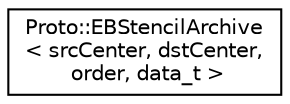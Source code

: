 digraph "Graphical Class Hierarchy"
{
  edge [fontname="Helvetica",fontsize="10",labelfontname="Helvetica",labelfontsize="10"];
  node [fontname="Helvetica",fontsize="10",shape=record];
  rankdir="LR";
  Node0 [label="Proto::EBStencilArchive\l\< srcCenter, dstCenter,\l order, data_t \>",height=0.2,width=0.4,color="black", fillcolor="white", style="filled",URL="$classProto_1_1EBStencilArchive.html"];
}
